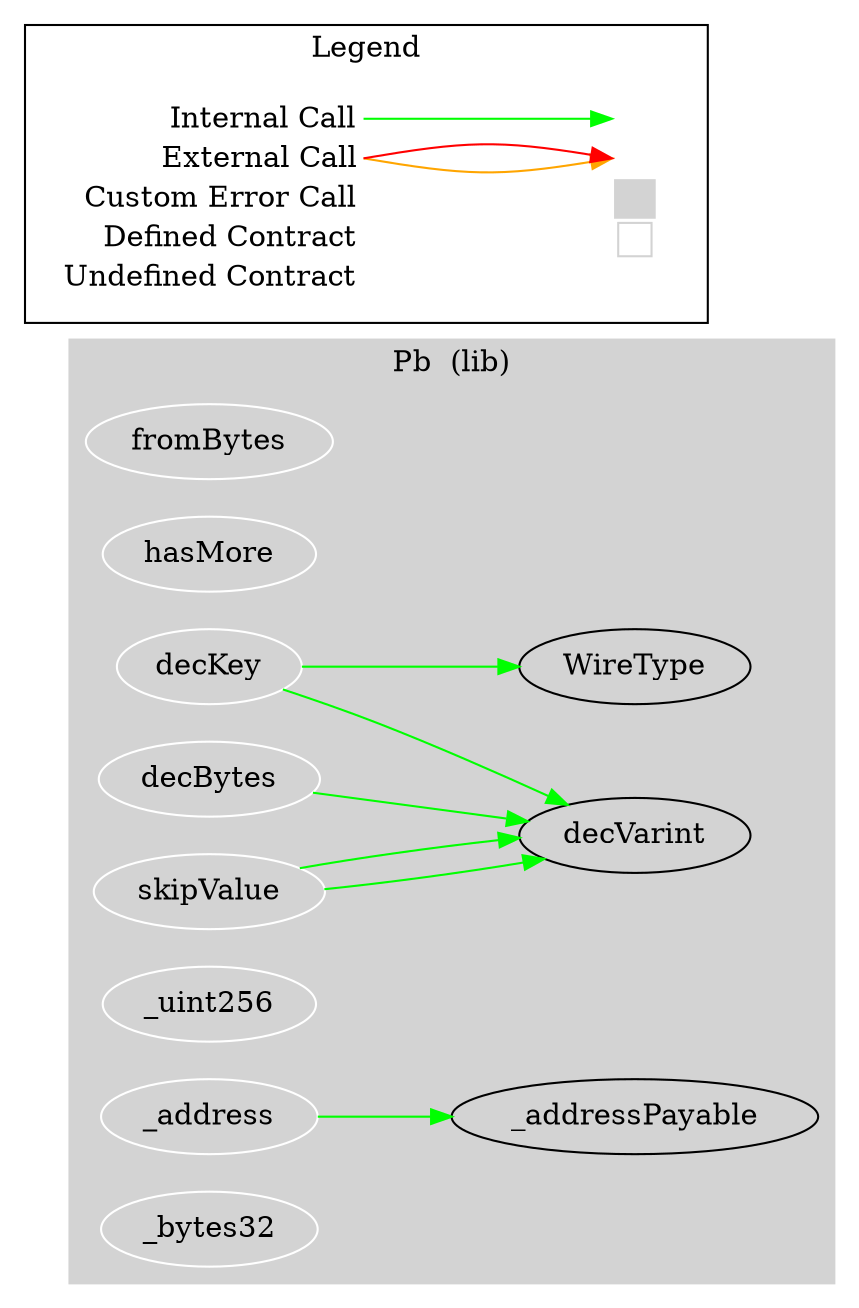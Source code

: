 digraph G {
  graph [ ratio = "auto", page = "100", compound =true ];
subgraph "clusterPb" {
  graph [ label = "Pb  (lib)", color = "lightgray", style = "filled", bgcolor = "lightgray" ];
  "Pb.fromBytes" [ label = "fromBytes", color = "white" ];
  "Pb.hasMore" [ label = "hasMore", color = "white" ];
  "Pb.decKey" [ label = "decKey", color = "white" ];
  "Pb.decVarint" [ label = "decVarint" ];
  "Pb.decBytes" [ label = "decBytes", color = "white" ];
  "Pb.skipValue" [ label = "skipValue", color = "white" ];
  "Pb._uint256" [ label = "_uint256", color = "white" ];
  "Pb._address" [ label = "_address", color = "white" ];
  "Pb._addressPayable" [ label = "_addressPayable" ];
  "Pb._bytes32" [ label = "_bytes32", color = "white" ];
  "Pb.WireType" [ label = "WireType" ];
}

  "Pb.decKey";
  "Pb.decVarint";
  "Pb.WireType";
  "Pb.decBytes";
  "Pb.skipValue";
  "Pb._address";
  "Pb._addressPayable";
  "Pb.decKey" -> "Pb.decVarint" [ color = "green" ];
  "Pb.decKey" -> "Pb.WireType" [ color = "green" ];
  "Pb.decBytes" -> "Pb.decVarint" [ color = "green" ];
  "Pb.skipValue" -> "Pb.decVarint" [ color = "green" ];
  "Pb.skipValue" -> "Pb.decVarint" [ color = "green" ];
  "Pb._address" -> "Pb._addressPayable" [ color = "green" ];


rankdir=LR
node [shape=plaintext]
subgraph cluster_01 { 
label = "Legend";
key [label=<<table border="0" cellpadding="2" cellspacing="0" cellborder="0">
  <tr><td align="right" port="i1">Internal Call</td></tr>
  <tr><td align="right" port="i2">External Call</td></tr>
  <tr><td align="right" port="i2">Custom Error Call</td></tr>
  <tr><td align="right" port="i3">Defined Contract</td></tr>
  <tr><td align="right" port="i4">Undefined Contract</td></tr>
  </table>>]
key2 [label=<<table border="0" cellpadding="2" cellspacing="0" cellborder="0">
  <tr><td port="i1">&nbsp;&nbsp;&nbsp;</td></tr>
  <tr><td port="i2">&nbsp;&nbsp;&nbsp;</td></tr>
  <tr><td port="i3" bgcolor="lightgray">&nbsp;&nbsp;&nbsp;</td></tr>
  <tr><td port="i4">
    <table border="1" cellborder="0" cellspacing="0" cellpadding="7" color="lightgray">
      <tr>
       <td></td>
      </tr>
     </table>
  </td></tr>
  </table>>]
key:i1:e -> key2:i1:w [color="green"]
key:i2:e -> key2:i2:w [color="orange"]
key:i2:e -> key2:i2:w [color="red"]
}
}

